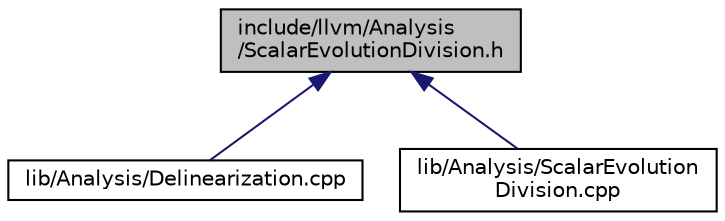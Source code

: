 digraph "include/llvm/Analysis/ScalarEvolutionDivision.h"
{
 // LATEX_PDF_SIZE
  bgcolor="transparent";
  edge [fontname="Helvetica",fontsize="10",labelfontname="Helvetica",labelfontsize="10"];
  node [fontname="Helvetica",fontsize="10",shape=record];
  Node1 [label="include/llvm/Analysis\l/ScalarEvolutionDivision.h",height=0.2,width=0.4,color="black", fillcolor="grey75", style="filled", fontcolor="black",tooltip=" "];
  Node1 -> Node2 [dir="back",color="midnightblue",fontsize="10",style="solid",fontname="Helvetica"];
  Node2 [label="lib/Analysis/Delinearization.cpp",height=0.2,width=0.4,color="black",URL="$Delinearization_8cpp.html",tooltip=" "];
  Node1 -> Node3 [dir="back",color="midnightblue",fontsize="10",style="solid",fontname="Helvetica"];
  Node3 [label="lib/Analysis/ScalarEvolution\lDivision.cpp",height=0.2,width=0.4,color="black",URL="$ScalarEvolutionDivision_8cpp.html",tooltip=" "];
}
